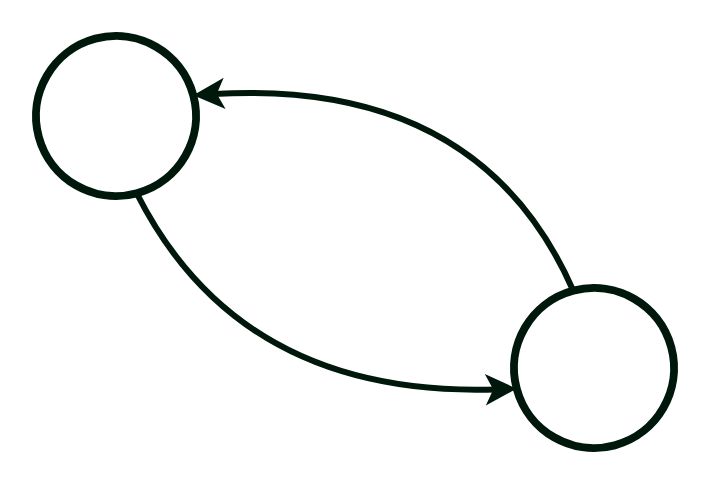 <mxfile version="20.6.0" type="device"><diagram id="eN0CI_m3mQB5puSuhohI" name="Page-1"><mxGraphModel dx="2305" dy="2028" grid="1" gridSize="10" guides="1" tooltips="1" connect="1" arrows="1" fold="1" page="1" pageScale="1" pageWidth="1100" pageHeight="850" math="0" shadow="0"><root><mxCell id="0"/><mxCell id="1" parent="0"/><mxCell id="PdtvujhgpWJTU-aHcqVL-21" value="" style="ellipse;whiteSpace=wrap;html=1;aspect=fixed;fillColor=none;strokeColor=#00170C;strokeWidth=4;flipV=0;flipH=1;rotation=-60;" vertex="1" parent="1"><mxGeometry x="788.0" y="-1" width="80" height="80" as="geometry"/></mxCell><mxCell id="PdtvujhgpWJTU-aHcqVL-24" value="" style="ellipse;whiteSpace=wrap;html=1;aspect=fixed;fillColor=none;strokeColor=#00170C;strokeWidth=4;flipV=0;flipH=1;rotation=-60;" vertex="1" parent="1"><mxGeometry x="1027.0" y="125" width="80" height="80" as="geometry"/></mxCell><mxCell id="PdtvujhgpWJTU-aHcqVL-38" value="" style="endArrow=none;html=1;exitX=0;exitY=0;exitDx=0;exitDy=0;strokeColor=#00170C;strokeWidth=3;startArrow=classic;startFill=1;endFill=0;jumpStyle=arc;curved=1;entryX=0;entryY=1;entryDx=0;entryDy=0;" edge="1" parent="1" source="PdtvujhgpWJTU-aHcqVL-24" target="PdtvujhgpWJTU-aHcqVL-21"><mxGeometry width="50" height="50" relative="1" as="geometry"><mxPoint x="996.0" y="168" as="sourcePoint"/><mxPoint x="847.0" y="82" as="targetPoint"/><Array as="points"><mxPoint x="890" y="180"/></Array></mxGeometry></mxCell><mxCell id="PdtvujhgpWJTU-aHcqVL-28" value="" style="endArrow=none;html=1;exitX=1;exitY=1;exitDx=0;exitDy=0;strokeColor=#00170C;strokeWidth=3;startArrow=classic;startFill=1;endFill=0;jumpStyle=arc;curved=1;entryX=1;entryY=0;entryDx=0;entryDy=0;" edge="1" parent="1" source="PdtvujhgpWJTU-aHcqVL-21" target="PdtvujhgpWJTU-aHcqVL-24"><mxGeometry width="50" height="50" relative="1" as="geometry"><mxPoint x="886.0" y="638" as="sourcePoint"/><mxPoint x="1005.0" y="132" as="targetPoint"/><Array as="points"><mxPoint x="1010" y="20"/></Array></mxGeometry></mxCell></root></mxGraphModel></diagram></mxfile>